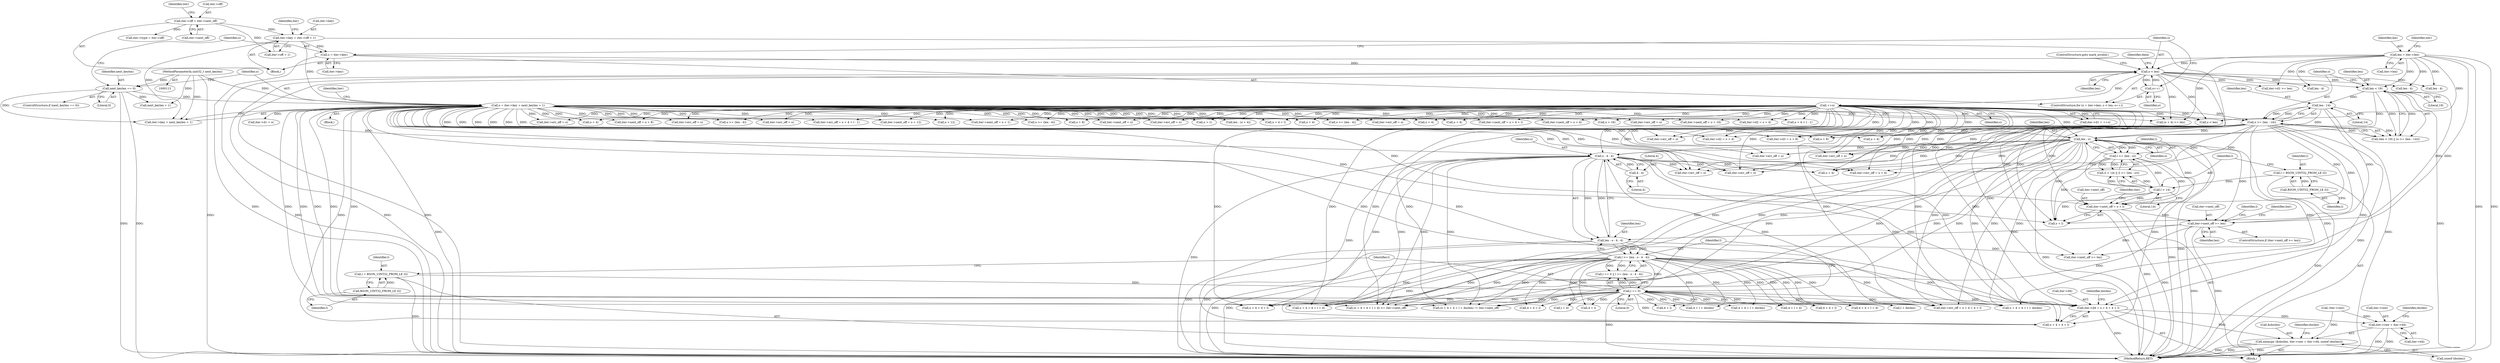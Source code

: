 digraph "0_mongo-c-driver_0d9a4d98bfdf4acd2c0138d4aaeb4e2e0934bd84@pointer" {
"1000963" [label="(Call,iter->d4 = o + 4 + 4 + l)"];
"1000928" [label="(Call,o - 4 - 4)"];
"1000873" [label="(Call,len - o)"];
"1000826" [label="(Call,len - 14)"];
"1000821" [label="(Call,len < 19)"];
"1000150" [label="(Call,len = iter->len)"];
"1000209" [label="(Call,o < len)"];
"1000212" [label="(Call,o++)"];
"1000204" [label="(Call,o = iter->key)"];
"1000169" [label="(Call,iter->key = iter->off + 1)"];
"1000155" [label="(Call,iter->off = iter->next_off)"];
"1000225" [label="(Call,++o)"];
"1000824" [label="(Call,o >= (len - 14))"];
"1000230" [label="(Call,o = iter->key + next_keylen + 1)"];
"1000199" [label="(Call,next_keylen == 0)"];
"1000115" [label="(MethodParameterIn,uint32_t next_keylen)"];
"1000930" [label="(Call,4 - 4)"];
"1000924" [label="(Call,l >= (len - o - 4 - 4))"];
"1000921" [label="(Call,l == 0)"];
"1000915" [label="(Call,l = BSON_UINT32_FROM_LE (l))"];
"1000917" [label="(Call,BSON_UINT32_FROM_LE (l))"];
"1000926" [label="(Call,len - o - 4 - 4)"];
"1000891" [label="(Call,iter->next_off >= len)"];
"1000883" [label="(Call,iter->next_off = o + l)"];
"1000871" [label="(Call,l >= (len - o))"];
"1000868" [label="(Call,l < 14)"];
"1000862" [label="(Call,l = BSON_UINT32_FROM_LE (l))"];
"1000864" [label="(Call,BSON_UINT32_FROM_LE (l))"];
"1000974" [label="(Call,memcpy (&doclen, iter->raw + iter->d4, sizeof (doclen)))"];
"1000977" [label="(Call,iter->raw + iter->d4)"];
"1000643" [label="(Call,o < len)"];
"1000241" [label="(Identifier,iter)"];
"1000830" [label="(Call,iter->err_off = o)"];
"1000231" [label="(Identifier,o)"];
"1000868" [label="(Call,l < 14)"];
"1000269" [label="(Call,o + 8)"];
"1000948" [label="(Call,l + 4)"];
"1000229" [label="(Block,)"];
"1000895" [label="(Identifier,len)"];
"1000874" [label="(Identifier,len)"];
"1000170" [label="(Call,iter->key)"];
"1000200" [label="(Identifier,next_keylen)"];
"1000971" [label="(Call,4 + l)"];
"1000920" [label="(Call,l == 0 || l >= (len - o - 4 - 4))"];
"1000152" [label="(Call,iter->len)"];
"1000890" [label="(ControlStructure,if (iter->next_off >= len))"];
"1000924" [label="(Call,l >= (len - o - 4 - 4))"];
"1000926" [label="(Call,len - o - 4 - 4)"];
"1001005" [label="(Call,iter->err_off = o + 4 + 4 + l)"];
"1000225" [label="(Call,++o)"];
"1000921" [label="(Call,l == 0)"];
"1001013" [label="(Call,4 + l)"];
"1001040" [label="(Call,iter->next_off = o)"];
"1000994" [label="(Call,4 + 4 + l + doclen)"];
"1000210" [label="(Identifier,o)"];
"1001096" [label="(MethodReturn,RET)"];
"1000963" [label="(Call,iter->d4 = o + 4 + 4 + l)"];
"1000964" [label="(Call,iter->d4)"];
"1000873" [label="(Call,len - o)"];
"1000522" [label="(Call,len - 4)"];
"1000199" [label="(Call,next_keylen == 0)"];
"1000927" [label="(Identifier,len)"];
"1000905" [label="(Identifier,l)"];
"1000212" [label="(Call,o++)"];
"1000825" [label="(Identifier,o)"];
"1000618" [label="(Call,iter->err_off = o)"];
"1000869" [label="(Identifier,l)"];
"1000987" [label="(Identifier,doclen)"];
"1000867" [label="(Call,(l < 14) || (l >= (len - o)))"];
"1000930" [label="(Call,4 - 4)"];
"1000877" [label="(Call,iter->err_off = o)"];
"1000157" [label="(Identifier,iter)"];
"1000864" [label="(Call,BSON_UINT32_FROM_LE (l))"];
"1000628" [label="(Call,o + 1)"];
"1000875" [label="(Identifier,o)"];
"1000883" [label="(Call,iter->next_off = o + l)"];
"1000865" [label="(Identifier,l)"];
"1000317" [label="(Call,len - (o + 4))"];
"1000333" [label="(Call,o + 4 + l)"];
"1000319" [label="(Call,o + 4)"];
"1000718" [label="(Call,o >= (len - 4))"];
"1000915" [label="(Call,l = BSON_UINT32_FROM_LE (l))"];
"1000323" [label="(Call,iter->err_off = o)"];
"1001023" [label="(Call,o + 4)"];
"1000230" [label="(Call,o = iter->key + next_keylen + 1)"];
"1000946" [label="(Call,4 + l + 4)"];
"1000280" [label="(Call,o + 4)"];
"1000871" [label="(Call,l >= (len - o))"];
"1000245" [label="(ControlStructure,goto mark_invalid;)"];
"1001059" [label="(Call,iter->next_off >= len)"];
"1000329" [label="(Call,iter->next_off = o + 4 + l)"];
"1001011" [label="(Call,4 + 4 + l)"];
"1000180" [label="(Identifier,iter)"];
"1000870" [label="(Literal,14)"];
"1001019" [label="(Call,iter->next_off = o + 4)"];
"1000173" [label="(Call,iter->off + 1)"];
"1000959" [label="(Call,o + 4)"];
"1000925" [label="(Identifier,l)"];
"1000929" [label="(Identifier,o)"];
"1000992" [label="(Call,o + 4 + 4 + l + doclen)"];
"1000205" [label="(Identifier,o)"];
"1000203" [label="(ControlStructure,for (o = iter->key; o < len; o++))"];
"1000822" [label="(Identifier,len)"];
"1000226" [label="(Identifier,o)"];
"1000917" [label="(Call,BSON_UINT32_FROM_LE (l))"];
"1000918" [label="(Identifier,l)"];
"1000944" [label="(Call,4 + 4 + l + 4)"];
"1000981" [label="(Call,iter->d4)"];
"1000162" [label="(Call,iter->type = iter->off)"];
"1001032" [label="(Call,o + 16)"];
"1000130" [label="(Call,!iter->raw)"];
"1000285" [label="(Call,iter->err_off = o)"];
"1000836" [label="(Call,iter->d2 = o + 4)"];
"1001028" [label="(Call,iter->next_off = o + 16)"];
"1000942" [label="(Call,o + 4 + 4 + l + 4)"];
"1000291" [label="(Call,iter->d2 = o + 4)"];
"1000998" [label="(Call,l + doclen)"];
"1000376" [label="(Call,o + 4 + l - 1)"];
"1000923" [label="(Literal,0)"];
"1000984" [label="(Call,sizeof (doclen))"];
"1000392" [label="(Call,len - 4)"];
"1000978" [label="(Call,iter->raw)"];
"1000863" [label="(Identifier,l)"];
"1000843" [label="(Call,iter->d3 = o + 8)"];
"1000828" [label="(Literal,14)"];
"1000232" [label="(Call,iter->key + next_keylen + 1)"];
"1000884" [label="(Call,iter->next_off)"];
"1000847" [label="(Call,o + 8)"];
"1000932" [label="(Literal,4)"];
"1000891" [label="(Call,iter->next_off >= len)"];
"1000955" [label="(Call,iter->err_off = o + 4)"];
"1000213" [label="(Identifier,o)"];
"1000520" [label="(Call,o >= (len - 4))"];
"1000897" [label="(Call,iter->err_off = o)"];
"1000198" [label="(ControlStructure,if (next_keylen == 0))"];
"1000862" [label="(Call,l = BSON_UINT32_FROM_LE (l))"];
"1000967" [label="(Call,o + 4 + 4 + l)"];
"1000991" [label="(Call,(o + 4 + 4 + l + doclen) != iter->next_off)"];
"1000827" [label="(Identifier,len)"];
"1000824" [label="(Call,o >= (len - 14))"];
"1001052" [label="(Call,iter->err_off = o)"];
"1000975" [label="(Call,&doclen)"];
"1000899" [label="(Identifier,iter)"];
"1000295" [label="(Call,o + 4)"];
"1000265" [label="(Call,iter->next_off = o + 8)"];
"1000893" [label="(Identifier,iter)"];
"1000155" [label="(Call,iter->off = iter->next_off)"];
"1000204" [label="(Call,o = iter->key)"];
"1000350" [label="(Call,iter->err_off = o)"];
"1000201" [label="(Literal,0)"];
"1000239" [label="(Call,iter->d1 = o)"];
"1000390" [label="(Call,o >= (len - 4))"];
"1000976" [label="(Identifier,doclen)"];
"1000164" [label="(Identifier,iter)"];
"1000823" [label="(Literal,19)"];
"1000592" [label="(Call,iter->err_off = o)"];
"1000934" [label="(Call,iter->err_off = o)"];
"1000586" [label="(Call,iter->d1 >= len)"];
"1000169" [label="(Call,iter->key = iter->off + 1)"];
"1000985" [label="(Identifier,doclen)"];
"1000218" [label="(Identifier,data)"];
"1000206" [label="(Call,iter->key)"];
"1000996" [label="(Call,4 + l + doclen)"];
"1001009" [label="(Call,o + 4 + 4 + l)"];
"1000279" [label="(Call,(o + 4) >= len)"];
"1000969" [label="(Call,4 + 4 + l)"];
"1000221" [label="(Call,iter->d1 = ++o)"];
"1000209" [label="(Call,o < len)"];
"1000916" [label="(Identifier,l)"];
"1000151" [label="(Identifier,len)"];
"1000816" [label="(Block,)"];
"1000150" [label="(Call,len = iter->len)"];
"1000820" [label="(Call,(len < 19) || (o >= (len - 14)))"];
"1000928" [label="(Call,o - 4 - 4)"];
"1000372" [label="(Call,iter->err_off = o + 4 + l - 1)"];
"1000236" [label="(Call,next_keylen + 1)"];
"1000977" [label="(Call,iter->raw + iter->d4)"];
"1000115" [label="(MethodParameterIn,uint32_t next_keylen)"];
"1000887" [label="(Call,o + l)"];
"1000840" [label="(Call,o + 4)"];
"1000574" [label="(Call,iter->next_off = o + 12)"];
"1000931" [label="(Literal,4)"];
"1000872" [label="(Identifier,l)"];
"1001065" [label="(Call,iter->err_off = o)"];
"1000826" [label="(Call,len - 14)"];
"1000821" [label="(Call,len < 19)"];
"1000156" [label="(Call,iter->off)"];
"1000578" [label="(Call,o + 12)"];
"1000922" [label="(Identifier,l)"];
"1000159" [label="(Call,iter->next_off)"];
"1000892" [label="(Call,iter->next_off)"];
"1000941" [label="(Call,(o + 4 + 4 + l + 4) >= iter->next_off)"];
"1000720" [label="(Call,len - 4)"];
"1000119" [label="(Block,)"];
"1000211" [label="(Identifier,len)"];
"1000974" [label="(Call,memcpy (&doclen, iter->raw + iter->d4, sizeof (doclen)))"];
"1000624" [label="(Call,iter->next_off = o + 1)"];
"1000963" -> "1000816"  [label="AST: "];
"1000963" -> "1000967"  [label="CFG: "];
"1000964" -> "1000963"  [label="AST: "];
"1000967" -> "1000963"  [label="AST: "];
"1000976" -> "1000963"  [label="CFG: "];
"1000963" -> "1001096"  [label="DDG: "];
"1000928" -> "1000963"  [label="DDG: "];
"1000873" -> "1000963"  [label="DDG: "];
"1000225" -> "1000963"  [label="DDG: "];
"1000824" -> "1000963"  [label="DDG: "];
"1000230" -> "1000963"  [label="DDG: "];
"1000924" -> "1000963"  [label="DDG: "];
"1000921" -> "1000963"  [label="DDG: "];
"1000963" -> "1000974"  [label="DDG: "];
"1000963" -> "1000977"  [label="DDG: "];
"1000928" -> "1000926"  [label="AST: "];
"1000928" -> "1000930"  [label="CFG: "];
"1000929" -> "1000928"  [label="AST: "];
"1000930" -> "1000928"  [label="AST: "];
"1000926" -> "1000928"  [label="CFG: "];
"1000928" -> "1001096"  [label="DDG: "];
"1000928" -> "1000926"  [label="DDG: "];
"1000928" -> "1000926"  [label="DDG: "];
"1000873" -> "1000928"  [label="DDG: "];
"1000225" -> "1000928"  [label="DDG: "];
"1000824" -> "1000928"  [label="DDG: "];
"1000230" -> "1000928"  [label="DDG: "];
"1000930" -> "1000928"  [label="DDG: "];
"1000928" -> "1000934"  [label="DDG: "];
"1000928" -> "1000941"  [label="DDG: "];
"1000928" -> "1000942"  [label="DDG: "];
"1000928" -> "1000955"  [label="DDG: "];
"1000928" -> "1000959"  [label="DDG: "];
"1000928" -> "1000967"  [label="DDG: "];
"1000928" -> "1000991"  [label="DDG: "];
"1000928" -> "1000992"  [label="DDG: "];
"1000928" -> "1001005"  [label="DDG: "];
"1000928" -> "1001009"  [label="DDG: "];
"1000928" -> "1001065"  [label="DDG: "];
"1000873" -> "1000871"  [label="AST: "];
"1000873" -> "1000875"  [label="CFG: "];
"1000874" -> "1000873"  [label="AST: "];
"1000875" -> "1000873"  [label="AST: "];
"1000871" -> "1000873"  [label="CFG: "];
"1000873" -> "1001096"  [label="DDG: "];
"1000873" -> "1000871"  [label="DDG: "];
"1000873" -> "1000871"  [label="DDG: "];
"1000826" -> "1000873"  [label="DDG: "];
"1000821" -> "1000873"  [label="DDG: "];
"1000225" -> "1000873"  [label="DDG: "];
"1000824" -> "1000873"  [label="DDG: "];
"1000230" -> "1000873"  [label="DDG: "];
"1000873" -> "1000877"  [label="DDG: "];
"1000873" -> "1000883"  [label="DDG: "];
"1000873" -> "1000887"  [label="DDG: "];
"1000873" -> "1000891"  [label="DDG: "];
"1000873" -> "1000897"  [label="DDG: "];
"1000873" -> "1000934"  [label="DDG: "];
"1000873" -> "1000941"  [label="DDG: "];
"1000873" -> "1000942"  [label="DDG: "];
"1000873" -> "1000955"  [label="DDG: "];
"1000873" -> "1000959"  [label="DDG: "];
"1000873" -> "1000967"  [label="DDG: "];
"1000873" -> "1000991"  [label="DDG: "];
"1000873" -> "1000992"  [label="DDG: "];
"1000873" -> "1001005"  [label="DDG: "];
"1000873" -> "1001009"  [label="DDG: "];
"1000873" -> "1001065"  [label="DDG: "];
"1000826" -> "1000824"  [label="AST: "];
"1000826" -> "1000828"  [label="CFG: "];
"1000827" -> "1000826"  [label="AST: "];
"1000828" -> "1000826"  [label="AST: "];
"1000824" -> "1000826"  [label="CFG: "];
"1000826" -> "1001096"  [label="DDG: "];
"1000826" -> "1000824"  [label="DDG: "];
"1000826" -> "1000824"  [label="DDG: "];
"1000821" -> "1000826"  [label="DDG: "];
"1000826" -> "1000891"  [label="DDG: "];
"1000821" -> "1000820"  [label="AST: "];
"1000821" -> "1000823"  [label="CFG: "];
"1000822" -> "1000821"  [label="AST: "];
"1000823" -> "1000821"  [label="AST: "];
"1000825" -> "1000821"  [label="CFG: "];
"1000820" -> "1000821"  [label="CFG: "];
"1000821" -> "1001096"  [label="DDG: "];
"1000821" -> "1000820"  [label="DDG: "];
"1000821" -> "1000820"  [label="DDG: "];
"1000150" -> "1000821"  [label="DDG: "];
"1000209" -> "1000821"  [label="DDG: "];
"1000821" -> "1000891"  [label="DDG: "];
"1000150" -> "1000119"  [label="AST: "];
"1000150" -> "1000152"  [label="CFG: "];
"1000151" -> "1000150"  [label="AST: "];
"1000152" -> "1000150"  [label="AST: "];
"1000157" -> "1000150"  [label="CFG: "];
"1000150" -> "1001096"  [label="DDG: "];
"1000150" -> "1001096"  [label="DDG: "];
"1000150" -> "1000209"  [label="DDG: "];
"1000150" -> "1000279"  [label="DDG: "];
"1000150" -> "1000392"  [label="DDG: "];
"1000150" -> "1000522"  [label="DDG: "];
"1000150" -> "1000586"  [label="DDG: "];
"1000150" -> "1000643"  [label="DDG: "];
"1000150" -> "1000720"  [label="DDG: "];
"1000150" -> "1001059"  [label="DDG: "];
"1000209" -> "1000203"  [label="AST: "];
"1000209" -> "1000211"  [label="CFG: "];
"1000210" -> "1000209"  [label="AST: "];
"1000211" -> "1000209"  [label="AST: "];
"1000218" -> "1000209"  [label="CFG: "];
"1000245" -> "1000209"  [label="CFG: "];
"1000209" -> "1001096"  [label="DDG: "];
"1000209" -> "1001096"  [label="DDG: "];
"1000209" -> "1001096"  [label="DDG: "];
"1000212" -> "1000209"  [label="DDG: "];
"1000204" -> "1000209"  [label="DDG: "];
"1000209" -> "1000212"  [label="DDG: "];
"1000209" -> "1000225"  [label="DDG: "];
"1000209" -> "1000279"  [label="DDG: "];
"1000209" -> "1000392"  [label="DDG: "];
"1000209" -> "1000522"  [label="DDG: "];
"1000209" -> "1000586"  [label="DDG: "];
"1000209" -> "1000643"  [label="DDG: "];
"1000209" -> "1000720"  [label="DDG: "];
"1000209" -> "1001059"  [label="DDG: "];
"1000212" -> "1000203"  [label="AST: "];
"1000212" -> "1000213"  [label="CFG: "];
"1000213" -> "1000212"  [label="AST: "];
"1000210" -> "1000212"  [label="CFG: "];
"1000204" -> "1000203"  [label="AST: "];
"1000204" -> "1000206"  [label="CFG: "];
"1000205" -> "1000204"  [label="AST: "];
"1000206" -> "1000204"  [label="AST: "];
"1000210" -> "1000204"  [label="CFG: "];
"1000204" -> "1001096"  [label="DDG: "];
"1000169" -> "1000204"  [label="DDG: "];
"1000169" -> "1000119"  [label="AST: "];
"1000169" -> "1000173"  [label="CFG: "];
"1000170" -> "1000169"  [label="AST: "];
"1000173" -> "1000169"  [label="AST: "];
"1000180" -> "1000169"  [label="CFG: "];
"1000169" -> "1001096"  [label="DDG: "];
"1000155" -> "1000169"  [label="DDG: "];
"1000169" -> "1000230"  [label="DDG: "];
"1000169" -> "1000232"  [label="DDG: "];
"1000155" -> "1000119"  [label="AST: "];
"1000155" -> "1000159"  [label="CFG: "];
"1000156" -> "1000155"  [label="AST: "];
"1000159" -> "1000155"  [label="AST: "];
"1000164" -> "1000155"  [label="CFG: "];
"1000155" -> "1000162"  [label="DDG: "];
"1000155" -> "1000173"  [label="DDG: "];
"1000225" -> "1000221"  [label="AST: "];
"1000225" -> "1000226"  [label="CFG: "];
"1000226" -> "1000225"  [label="AST: "];
"1000221" -> "1000225"  [label="CFG: "];
"1000225" -> "1000221"  [label="DDG: "];
"1000225" -> "1000265"  [label="DDG: "];
"1000225" -> "1000269"  [label="DDG: "];
"1000225" -> "1000279"  [label="DDG: "];
"1000225" -> "1000280"  [label="DDG: "];
"1000225" -> "1000285"  [label="DDG: "];
"1000225" -> "1000291"  [label="DDG: "];
"1000225" -> "1000295"  [label="DDG: "];
"1000225" -> "1000317"  [label="DDG: "];
"1000225" -> "1000319"  [label="DDG: "];
"1000225" -> "1000323"  [label="DDG: "];
"1000225" -> "1000329"  [label="DDG: "];
"1000225" -> "1000333"  [label="DDG: "];
"1000225" -> "1000350"  [label="DDG: "];
"1000225" -> "1000372"  [label="DDG: "];
"1000225" -> "1000376"  [label="DDG: "];
"1000225" -> "1000390"  [label="DDG: "];
"1000225" -> "1000520"  [label="DDG: "];
"1000225" -> "1000574"  [label="DDG: "];
"1000225" -> "1000578"  [label="DDG: "];
"1000225" -> "1000592"  [label="DDG: "];
"1000225" -> "1000618"  [label="DDG: "];
"1000225" -> "1000624"  [label="DDG: "];
"1000225" -> "1000628"  [label="DDG: "];
"1000225" -> "1000643"  [label="DDG: "];
"1000225" -> "1000718"  [label="DDG: "];
"1000225" -> "1000824"  [label="DDG: "];
"1000225" -> "1000830"  [label="DDG: "];
"1000225" -> "1000836"  [label="DDG: "];
"1000225" -> "1000840"  [label="DDG: "];
"1000225" -> "1000843"  [label="DDG: "];
"1000225" -> "1000847"  [label="DDG: "];
"1000225" -> "1000877"  [label="DDG: "];
"1000225" -> "1000883"  [label="DDG: "];
"1000225" -> "1000887"  [label="DDG: "];
"1000225" -> "1000897"  [label="DDG: "];
"1000225" -> "1000934"  [label="DDG: "];
"1000225" -> "1000941"  [label="DDG: "];
"1000225" -> "1000942"  [label="DDG: "];
"1000225" -> "1000955"  [label="DDG: "];
"1000225" -> "1000959"  [label="DDG: "];
"1000225" -> "1000967"  [label="DDG: "];
"1000225" -> "1000991"  [label="DDG: "];
"1000225" -> "1000992"  [label="DDG: "];
"1000225" -> "1001005"  [label="DDG: "];
"1000225" -> "1001009"  [label="DDG: "];
"1000225" -> "1001019"  [label="DDG: "];
"1000225" -> "1001023"  [label="DDG: "];
"1000225" -> "1001028"  [label="DDG: "];
"1000225" -> "1001032"  [label="DDG: "];
"1000225" -> "1001040"  [label="DDG: "];
"1000225" -> "1001052"  [label="DDG: "];
"1000225" -> "1001065"  [label="DDG: "];
"1000824" -> "1000820"  [label="AST: "];
"1000825" -> "1000824"  [label="AST: "];
"1000820" -> "1000824"  [label="CFG: "];
"1000824" -> "1001096"  [label="DDG: "];
"1000824" -> "1000820"  [label="DDG: "];
"1000824" -> "1000820"  [label="DDG: "];
"1000230" -> "1000824"  [label="DDG: "];
"1000824" -> "1000830"  [label="DDG: "];
"1000824" -> "1000836"  [label="DDG: "];
"1000824" -> "1000840"  [label="DDG: "];
"1000824" -> "1000843"  [label="DDG: "];
"1000824" -> "1000847"  [label="DDG: "];
"1000824" -> "1000877"  [label="DDG: "];
"1000824" -> "1000883"  [label="DDG: "];
"1000824" -> "1000887"  [label="DDG: "];
"1000824" -> "1000897"  [label="DDG: "];
"1000824" -> "1000934"  [label="DDG: "];
"1000824" -> "1000941"  [label="DDG: "];
"1000824" -> "1000942"  [label="DDG: "];
"1000824" -> "1000955"  [label="DDG: "];
"1000824" -> "1000959"  [label="DDG: "];
"1000824" -> "1000967"  [label="DDG: "];
"1000824" -> "1000991"  [label="DDG: "];
"1000824" -> "1000992"  [label="DDG: "];
"1000824" -> "1001005"  [label="DDG: "];
"1000824" -> "1001009"  [label="DDG: "];
"1000824" -> "1001065"  [label="DDG: "];
"1000230" -> "1000229"  [label="AST: "];
"1000230" -> "1000232"  [label="CFG: "];
"1000231" -> "1000230"  [label="AST: "];
"1000232" -> "1000230"  [label="AST: "];
"1000241" -> "1000230"  [label="CFG: "];
"1000230" -> "1001096"  [label="DDG: "];
"1000199" -> "1000230"  [label="DDG: "];
"1000115" -> "1000230"  [label="DDG: "];
"1000230" -> "1000239"  [label="DDG: "];
"1000230" -> "1000265"  [label="DDG: "];
"1000230" -> "1000269"  [label="DDG: "];
"1000230" -> "1000279"  [label="DDG: "];
"1000230" -> "1000280"  [label="DDG: "];
"1000230" -> "1000285"  [label="DDG: "];
"1000230" -> "1000291"  [label="DDG: "];
"1000230" -> "1000295"  [label="DDG: "];
"1000230" -> "1000317"  [label="DDG: "];
"1000230" -> "1000319"  [label="DDG: "];
"1000230" -> "1000323"  [label="DDG: "];
"1000230" -> "1000329"  [label="DDG: "];
"1000230" -> "1000333"  [label="DDG: "];
"1000230" -> "1000350"  [label="DDG: "];
"1000230" -> "1000372"  [label="DDG: "];
"1000230" -> "1000376"  [label="DDG: "];
"1000230" -> "1000390"  [label="DDG: "];
"1000230" -> "1000520"  [label="DDG: "];
"1000230" -> "1000574"  [label="DDG: "];
"1000230" -> "1000578"  [label="DDG: "];
"1000230" -> "1000592"  [label="DDG: "];
"1000230" -> "1000618"  [label="DDG: "];
"1000230" -> "1000624"  [label="DDG: "];
"1000230" -> "1000628"  [label="DDG: "];
"1000230" -> "1000643"  [label="DDG: "];
"1000230" -> "1000718"  [label="DDG: "];
"1000230" -> "1000830"  [label="DDG: "];
"1000230" -> "1000836"  [label="DDG: "];
"1000230" -> "1000840"  [label="DDG: "];
"1000230" -> "1000843"  [label="DDG: "];
"1000230" -> "1000847"  [label="DDG: "];
"1000230" -> "1000877"  [label="DDG: "];
"1000230" -> "1000883"  [label="DDG: "];
"1000230" -> "1000887"  [label="DDG: "];
"1000230" -> "1000897"  [label="DDG: "];
"1000230" -> "1000934"  [label="DDG: "];
"1000230" -> "1000941"  [label="DDG: "];
"1000230" -> "1000942"  [label="DDG: "];
"1000230" -> "1000955"  [label="DDG: "];
"1000230" -> "1000959"  [label="DDG: "];
"1000230" -> "1000967"  [label="DDG: "];
"1000230" -> "1000991"  [label="DDG: "];
"1000230" -> "1000992"  [label="DDG: "];
"1000230" -> "1001005"  [label="DDG: "];
"1000230" -> "1001009"  [label="DDG: "];
"1000230" -> "1001019"  [label="DDG: "];
"1000230" -> "1001023"  [label="DDG: "];
"1000230" -> "1001028"  [label="DDG: "];
"1000230" -> "1001032"  [label="DDG: "];
"1000230" -> "1001040"  [label="DDG: "];
"1000230" -> "1001052"  [label="DDG: "];
"1000230" -> "1001065"  [label="DDG: "];
"1000199" -> "1000198"  [label="AST: "];
"1000199" -> "1000201"  [label="CFG: "];
"1000200" -> "1000199"  [label="AST: "];
"1000201" -> "1000199"  [label="AST: "];
"1000205" -> "1000199"  [label="CFG: "];
"1000231" -> "1000199"  [label="CFG: "];
"1000199" -> "1001096"  [label="DDG: "];
"1000199" -> "1001096"  [label="DDG: "];
"1000115" -> "1000199"  [label="DDG: "];
"1000199" -> "1000232"  [label="DDG: "];
"1000199" -> "1000236"  [label="DDG: "];
"1000115" -> "1000113"  [label="AST: "];
"1000115" -> "1001096"  [label="DDG: "];
"1000115" -> "1000232"  [label="DDG: "];
"1000115" -> "1000236"  [label="DDG: "];
"1000930" -> "1000932"  [label="CFG: "];
"1000931" -> "1000930"  [label="AST: "];
"1000932" -> "1000930"  [label="AST: "];
"1000924" -> "1000920"  [label="AST: "];
"1000924" -> "1000926"  [label="CFG: "];
"1000925" -> "1000924"  [label="AST: "];
"1000926" -> "1000924"  [label="AST: "];
"1000920" -> "1000924"  [label="CFG: "];
"1000924" -> "1001096"  [label="DDG: "];
"1000924" -> "1001096"  [label="DDG: "];
"1000924" -> "1000920"  [label="DDG: "];
"1000924" -> "1000920"  [label="DDG: "];
"1000921" -> "1000924"  [label="DDG: "];
"1000926" -> "1000924"  [label="DDG: "];
"1000926" -> "1000924"  [label="DDG: "];
"1000924" -> "1000941"  [label="DDG: "];
"1000924" -> "1000942"  [label="DDG: "];
"1000924" -> "1000944"  [label="DDG: "];
"1000924" -> "1000946"  [label="DDG: "];
"1000924" -> "1000948"  [label="DDG: "];
"1000924" -> "1000967"  [label="DDG: "];
"1000924" -> "1000969"  [label="DDG: "];
"1000924" -> "1000971"  [label="DDG: "];
"1000924" -> "1000991"  [label="DDG: "];
"1000924" -> "1000992"  [label="DDG: "];
"1000924" -> "1000994"  [label="DDG: "];
"1000924" -> "1000996"  [label="DDG: "];
"1000924" -> "1000998"  [label="DDG: "];
"1000924" -> "1001005"  [label="DDG: "];
"1000924" -> "1001009"  [label="DDG: "];
"1000924" -> "1001011"  [label="DDG: "];
"1000924" -> "1001013"  [label="DDG: "];
"1000921" -> "1000920"  [label="AST: "];
"1000921" -> "1000923"  [label="CFG: "];
"1000922" -> "1000921"  [label="AST: "];
"1000923" -> "1000921"  [label="AST: "];
"1000925" -> "1000921"  [label="CFG: "];
"1000920" -> "1000921"  [label="CFG: "];
"1000921" -> "1001096"  [label="DDG: "];
"1000921" -> "1000920"  [label="DDG: "];
"1000921" -> "1000920"  [label="DDG: "];
"1000915" -> "1000921"  [label="DDG: "];
"1000921" -> "1000941"  [label="DDG: "];
"1000921" -> "1000942"  [label="DDG: "];
"1000921" -> "1000944"  [label="DDG: "];
"1000921" -> "1000946"  [label="DDG: "];
"1000921" -> "1000948"  [label="DDG: "];
"1000921" -> "1000967"  [label="DDG: "];
"1000921" -> "1000969"  [label="DDG: "];
"1000921" -> "1000971"  [label="DDG: "];
"1000921" -> "1000991"  [label="DDG: "];
"1000921" -> "1000992"  [label="DDG: "];
"1000921" -> "1000994"  [label="DDG: "];
"1000921" -> "1000996"  [label="DDG: "];
"1000921" -> "1000998"  [label="DDG: "];
"1000921" -> "1001005"  [label="DDG: "];
"1000921" -> "1001009"  [label="DDG: "];
"1000921" -> "1001011"  [label="DDG: "];
"1000921" -> "1001013"  [label="DDG: "];
"1000915" -> "1000816"  [label="AST: "];
"1000915" -> "1000917"  [label="CFG: "];
"1000916" -> "1000915"  [label="AST: "];
"1000917" -> "1000915"  [label="AST: "];
"1000922" -> "1000915"  [label="CFG: "];
"1000915" -> "1001096"  [label="DDG: "];
"1000917" -> "1000915"  [label="DDG: "];
"1000917" -> "1000918"  [label="CFG: "];
"1000918" -> "1000917"  [label="AST: "];
"1000927" -> "1000926"  [label="AST: "];
"1000926" -> "1001096"  [label="DDG: "];
"1000926" -> "1001096"  [label="DDG: "];
"1000891" -> "1000926"  [label="DDG: "];
"1000926" -> "1001059"  [label="DDG: "];
"1000891" -> "1000890"  [label="AST: "];
"1000891" -> "1000895"  [label="CFG: "];
"1000892" -> "1000891"  [label="AST: "];
"1000895" -> "1000891"  [label="AST: "];
"1000899" -> "1000891"  [label="CFG: "];
"1000905" -> "1000891"  [label="CFG: "];
"1000891" -> "1001096"  [label="DDG: "];
"1000891" -> "1001096"  [label="DDG: "];
"1000883" -> "1000891"  [label="DDG: "];
"1000891" -> "1000941"  [label="DDG: "];
"1000891" -> "1001059"  [label="DDG: "];
"1000883" -> "1000816"  [label="AST: "];
"1000883" -> "1000887"  [label="CFG: "];
"1000884" -> "1000883"  [label="AST: "];
"1000887" -> "1000883"  [label="AST: "];
"1000893" -> "1000883"  [label="CFG: "];
"1000883" -> "1001096"  [label="DDG: "];
"1000871" -> "1000883"  [label="DDG: "];
"1000868" -> "1000883"  [label="DDG: "];
"1000871" -> "1000867"  [label="AST: "];
"1000872" -> "1000871"  [label="AST: "];
"1000867" -> "1000871"  [label="CFG: "];
"1000871" -> "1001096"  [label="DDG: "];
"1000871" -> "1001096"  [label="DDG: "];
"1000871" -> "1000867"  [label="DDG: "];
"1000871" -> "1000867"  [label="DDG: "];
"1000868" -> "1000871"  [label="DDG: "];
"1000871" -> "1000887"  [label="DDG: "];
"1000868" -> "1000867"  [label="AST: "];
"1000868" -> "1000870"  [label="CFG: "];
"1000869" -> "1000868"  [label="AST: "];
"1000870" -> "1000868"  [label="AST: "];
"1000872" -> "1000868"  [label="CFG: "];
"1000867" -> "1000868"  [label="CFG: "];
"1000868" -> "1001096"  [label="DDG: "];
"1000868" -> "1000867"  [label="DDG: "];
"1000868" -> "1000867"  [label="DDG: "];
"1000862" -> "1000868"  [label="DDG: "];
"1000868" -> "1000887"  [label="DDG: "];
"1000862" -> "1000816"  [label="AST: "];
"1000862" -> "1000864"  [label="CFG: "];
"1000863" -> "1000862"  [label="AST: "];
"1000864" -> "1000862"  [label="AST: "];
"1000869" -> "1000862"  [label="CFG: "];
"1000862" -> "1001096"  [label="DDG: "];
"1000864" -> "1000862"  [label="DDG: "];
"1000864" -> "1000865"  [label="CFG: "];
"1000865" -> "1000864"  [label="AST: "];
"1000974" -> "1000816"  [label="AST: "];
"1000974" -> "1000984"  [label="CFG: "];
"1000975" -> "1000974"  [label="AST: "];
"1000977" -> "1000974"  [label="AST: "];
"1000984" -> "1000974"  [label="AST: "];
"1000987" -> "1000974"  [label="CFG: "];
"1000974" -> "1001096"  [label="DDG: "];
"1000974" -> "1001096"  [label="DDG: "];
"1000974" -> "1001096"  [label="DDG: "];
"1000130" -> "1000974"  [label="DDG: "];
"1000977" -> "1000981"  [label="CFG: "];
"1000978" -> "1000977"  [label="AST: "];
"1000981" -> "1000977"  [label="AST: "];
"1000985" -> "1000977"  [label="CFG: "];
"1000977" -> "1001096"  [label="DDG: "];
"1000977" -> "1001096"  [label="DDG: "];
"1000130" -> "1000977"  [label="DDG: "];
}
